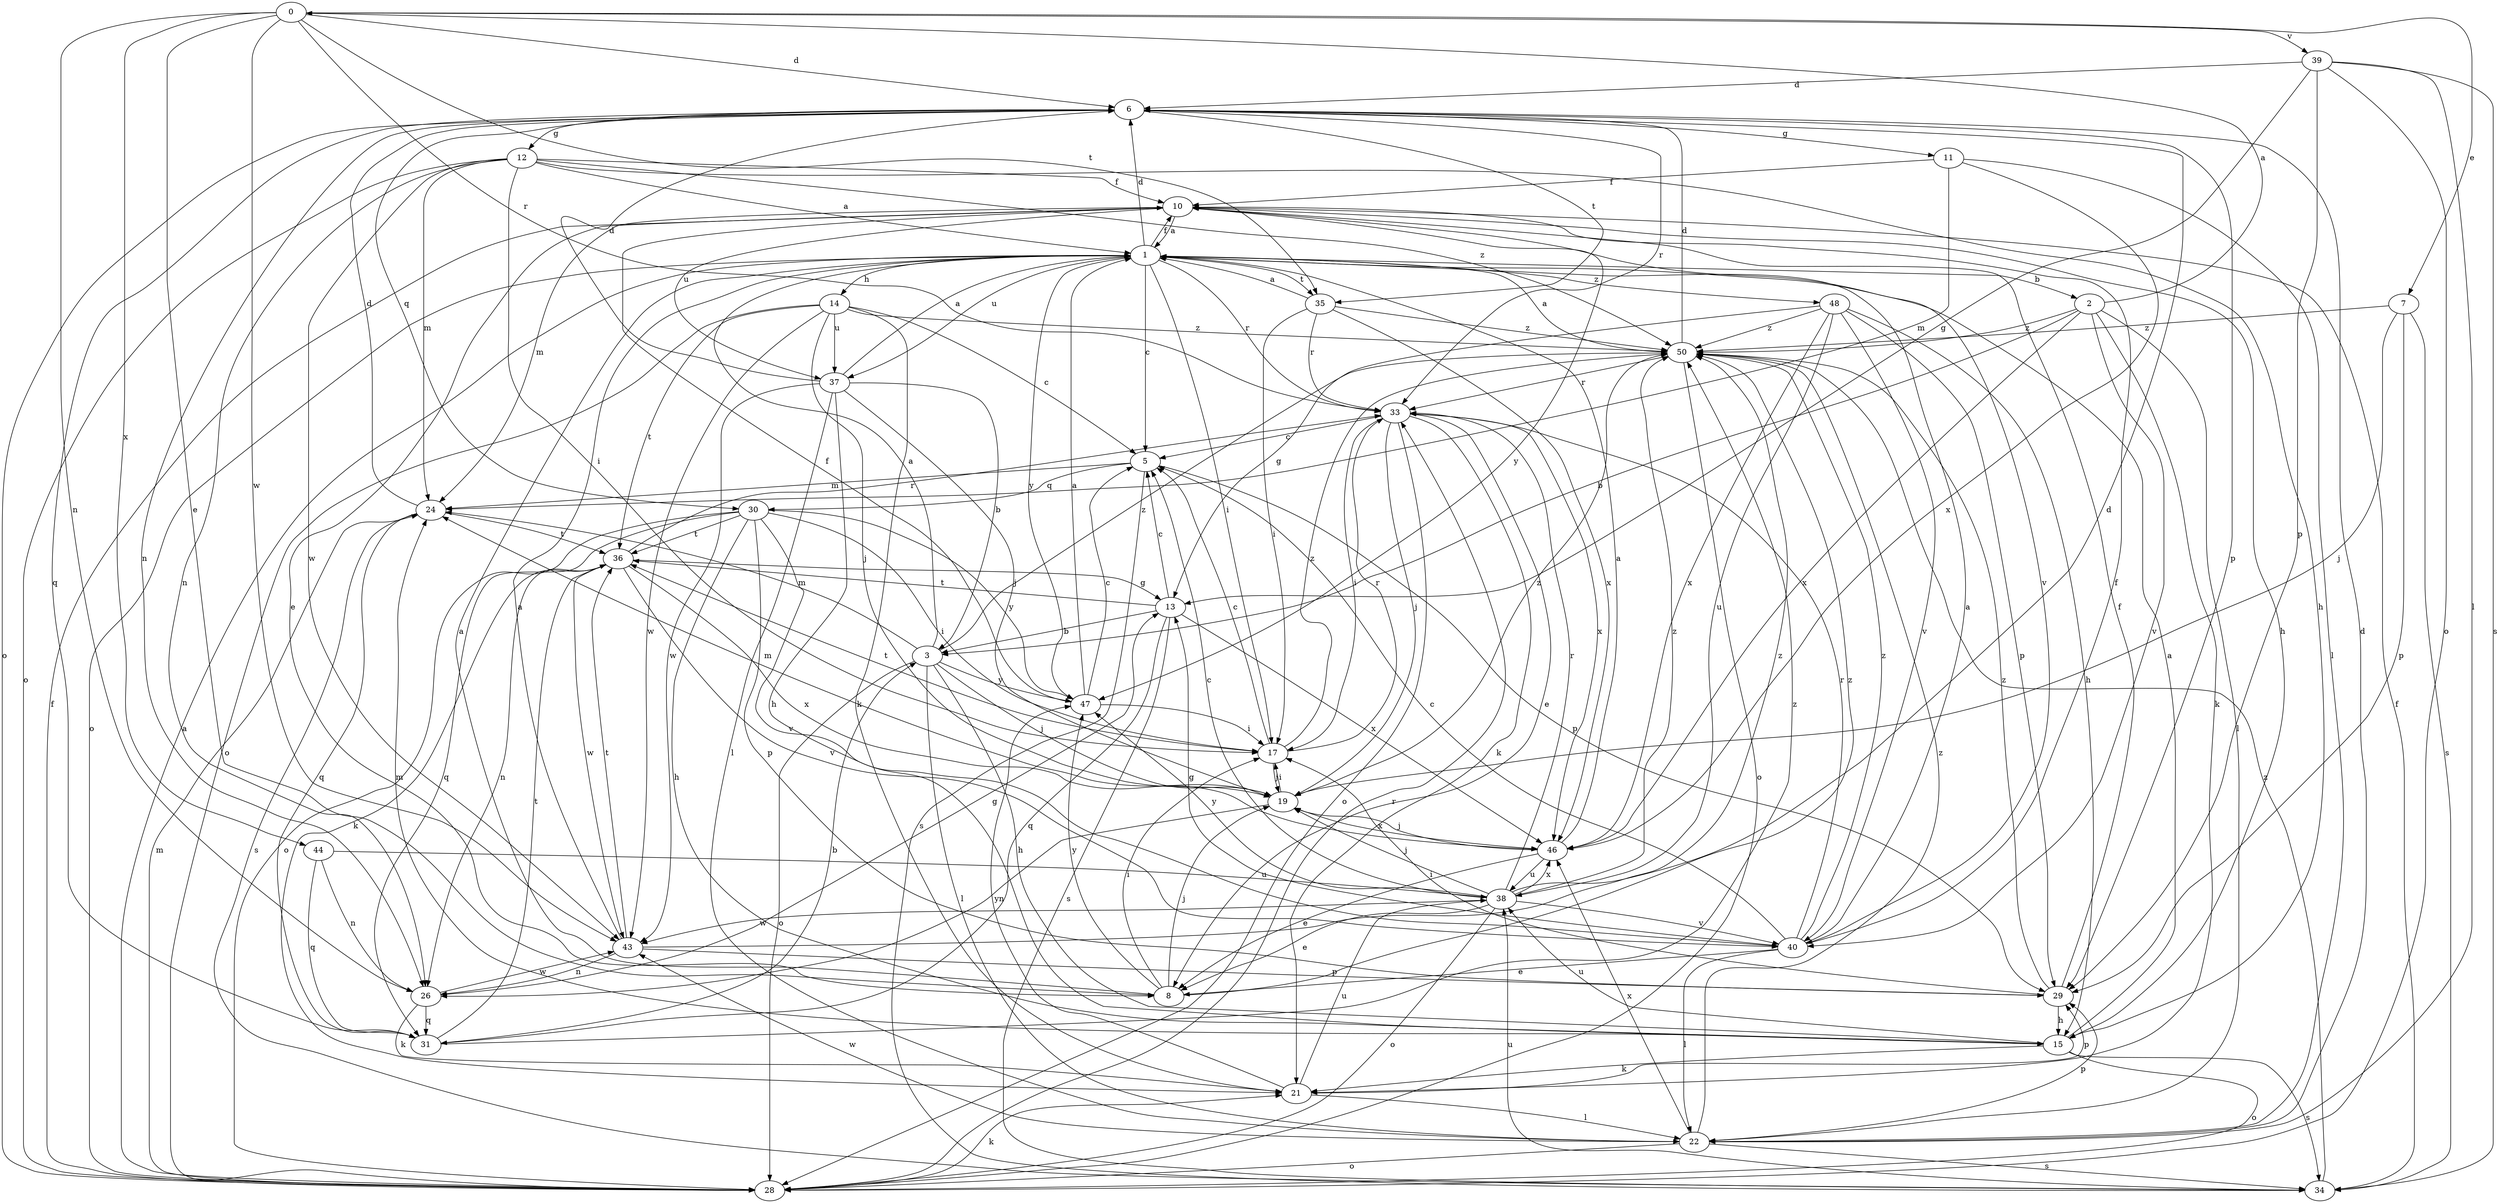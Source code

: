 strict digraph  {
0;
1;
2;
3;
5;
6;
7;
8;
10;
11;
12;
13;
14;
15;
17;
19;
21;
22;
24;
26;
28;
29;
30;
31;
33;
34;
35;
36;
37;
38;
39;
40;
43;
44;
46;
47;
48;
50;
0 -> 6  [label=d];
0 -> 7  [label=e];
0 -> 8  [label=e];
0 -> 26  [label=n];
0 -> 33  [label=r];
0 -> 35  [label=t];
0 -> 39  [label=v];
0 -> 43  [label=w];
0 -> 44  [label=x];
1 -> 2  [label=b];
1 -> 5  [label=c];
1 -> 6  [label=d];
1 -> 10  [label=f];
1 -> 14  [label=h];
1 -> 17  [label=i];
1 -> 28  [label=o];
1 -> 33  [label=r];
1 -> 35  [label=t];
1 -> 37  [label=u];
1 -> 47  [label=y];
1 -> 48  [label=z];
2 -> 0  [label=a];
2 -> 3  [label=b];
2 -> 21  [label=k];
2 -> 22  [label=l];
2 -> 40  [label=v];
2 -> 46  [label=x];
2 -> 50  [label=z];
3 -> 1  [label=a];
3 -> 15  [label=h];
3 -> 19  [label=j];
3 -> 22  [label=l];
3 -> 24  [label=m];
3 -> 28  [label=o];
3 -> 47  [label=y];
3 -> 50  [label=z];
5 -> 24  [label=m];
5 -> 29  [label=p];
5 -> 30  [label=q];
5 -> 34  [label=s];
6 -> 11  [label=g];
6 -> 12  [label=g];
6 -> 26  [label=n];
6 -> 28  [label=o];
6 -> 29  [label=p];
6 -> 30  [label=q];
6 -> 31  [label=q];
6 -> 33  [label=r];
6 -> 35  [label=t];
7 -> 19  [label=j];
7 -> 29  [label=p];
7 -> 34  [label=s];
7 -> 50  [label=z];
8 -> 1  [label=a];
8 -> 17  [label=i];
8 -> 19  [label=j];
8 -> 47  [label=y];
8 -> 50  [label=z];
10 -> 1  [label=a];
10 -> 8  [label=e];
10 -> 15  [label=h];
10 -> 24  [label=m];
10 -> 37  [label=u];
10 -> 40  [label=v];
10 -> 47  [label=y];
11 -> 10  [label=f];
11 -> 22  [label=l];
11 -> 24  [label=m];
11 -> 46  [label=x];
12 -> 1  [label=a];
12 -> 10  [label=f];
12 -> 15  [label=h];
12 -> 17  [label=i];
12 -> 24  [label=m];
12 -> 26  [label=n];
12 -> 28  [label=o];
12 -> 43  [label=w];
12 -> 50  [label=z];
13 -> 3  [label=b];
13 -> 5  [label=c];
13 -> 31  [label=q];
13 -> 34  [label=s];
13 -> 36  [label=t];
13 -> 46  [label=x];
14 -> 5  [label=c];
14 -> 19  [label=j];
14 -> 21  [label=k];
14 -> 28  [label=o];
14 -> 36  [label=t];
14 -> 37  [label=u];
14 -> 43  [label=w];
14 -> 50  [label=z];
15 -> 1  [label=a];
15 -> 21  [label=k];
15 -> 24  [label=m];
15 -> 28  [label=o];
15 -> 34  [label=s];
15 -> 38  [label=u];
17 -> 5  [label=c];
17 -> 19  [label=j];
17 -> 33  [label=r];
17 -> 36  [label=t];
17 -> 50  [label=z];
19 -> 17  [label=i];
19 -> 24  [label=m];
19 -> 26  [label=n];
19 -> 46  [label=x];
19 -> 50  [label=z];
21 -> 22  [label=l];
21 -> 29  [label=p];
21 -> 38  [label=u];
21 -> 47  [label=y];
22 -> 6  [label=d];
22 -> 28  [label=o];
22 -> 29  [label=p];
22 -> 34  [label=s];
22 -> 43  [label=w];
22 -> 46  [label=x];
22 -> 50  [label=z];
24 -> 6  [label=d];
24 -> 31  [label=q];
24 -> 34  [label=s];
24 -> 36  [label=t];
26 -> 13  [label=g];
26 -> 21  [label=k];
26 -> 31  [label=q];
26 -> 43  [label=w];
28 -> 1  [label=a];
28 -> 10  [label=f];
28 -> 21  [label=k];
28 -> 24  [label=m];
28 -> 33  [label=r];
29 -> 10  [label=f];
29 -> 15  [label=h];
29 -> 17  [label=i];
29 -> 50  [label=z];
30 -> 15  [label=h];
30 -> 17  [label=i];
30 -> 28  [label=o];
30 -> 29  [label=p];
30 -> 31  [label=q];
30 -> 36  [label=t];
30 -> 40  [label=v];
30 -> 47  [label=y];
31 -> 3  [label=b];
31 -> 36  [label=t];
31 -> 50  [label=z];
33 -> 5  [label=c];
33 -> 8  [label=e];
33 -> 17  [label=i];
33 -> 19  [label=j];
33 -> 21  [label=k];
33 -> 28  [label=o];
33 -> 46  [label=x];
34 -> 10  [label=f];
34 -> 38  [label=u];
34 -> 50  [label=z];
35 -> 1  [label=a];
35 -> 17  [label=i];
35 -> 33  [label=r];
35 -> 46  [label=x];
35 -> 50  [label=z];
36 -> 13  [label=g];
36 -> 21  [label=k];
36 -> 26  [label=n];
36 -> 33  [label=r];
36 -> 40  [label=v];
36 -> 43  [label=w];
36 -> 46  [label=x];
37 -> 1  [label=a];
37 -> 3  [label=b];
37 -> 6  [label=d];
37 -> 15  [label=h];
37 -> 19  [label=j];
37 -> 22  [label=l];
37 -> 43  [label=w];
38 -> 5  [label=c];
38 -> 6  [label=d];
38 -> 8  [label=e];
38 -> 19  [label=j];
38 -> 28  [label=o];
38 -> 33  [label=r];
38 -> 40  [label=v];
38 -> 43  [label=w];
38 -> 46  [label=x];
38 -> 47  [label=y];
38 -> 50  [label=z];
39 -> 6  [label=d];
39 -> 13  [label=g];
39 -> 22  [label=l];
39 -> 28  [label=o];
39 -> 29  [label=p];
39 -> 34  [label=s];
40 -> 1  [label=a];
40 -> 5  [label=c];
40 -> 8  [label=e];
40 -> 10  [label=f];
40 -> 13  [label=g];
40 -> 22  [label=l];
40 -> 33  [label=r];
40 -> 50  [label=z];
43 -> 1  [label=a];
43 -> 26  [label=n];
43 -> 29  [label=p];
43 -> 36  [label=t];
43 -> 50  [label=z];
44 -> 26  [label=n];
44 -> 31  [label=q];
44 -> 38  [label=u];
46 -> 1  [label=a];
46 -> 8  [label=e];
46 -> 19  [label=j];
46 -> 38  [label=u];
47 -> 1  [label=a];
47 -> 5  [label=c];
47 -> 10  [label=f];
47 -> 17  [label=i];
48 -> 13  [label=g];
48 -> 15  [label=h];
48 -> 29  [label=p];
48 -> 38  [label=u];
48 -> 40  [label=v];
48 -> 46  [label=x];
48 -> 50  [label=z];
50 -> 1  [label=a];
50 -> 6  [label=d];
50 -> 28  [label=o];
50 -> 33  [label=r];
}
